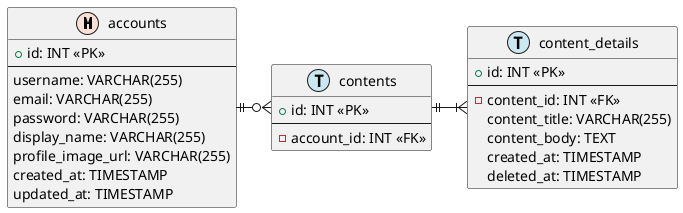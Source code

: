 @startuml

!define MASTER F9DFD5
!define TRANSACTION CAE7F2

entity accounts as "accounts" <<M,MASTER>> {
    + id: INT <<PK>>
    --
    username: VARCHAR(255)
    email: VARCHAR(255)
    password: VARCHAR(255)
    display_name: VARCHAR(255)
    profile_image_url: VARCHAR(255)
    created_at: TIMESTAMP
    updated_at: TIMESTAMP
}

entity contents as "contents" <<T,TRANSACTION>> {
    + id: INT <<PK>>
    --
    - account_id: INT <<FK>>
}

entity content_details as "content_details" <<T,TRANSACTION>> {
    + id: INT <<PK>>
    --
    - content_id: INT <<FK>>
    content_title: VARCHAR(255)
    content_body: TEXT
    created_at: TIMESTAMP
    deleted_at: TIMESTAMP
}

accounts ||-right-o{ contents
contents ||-right-|{ content_details

@enduml